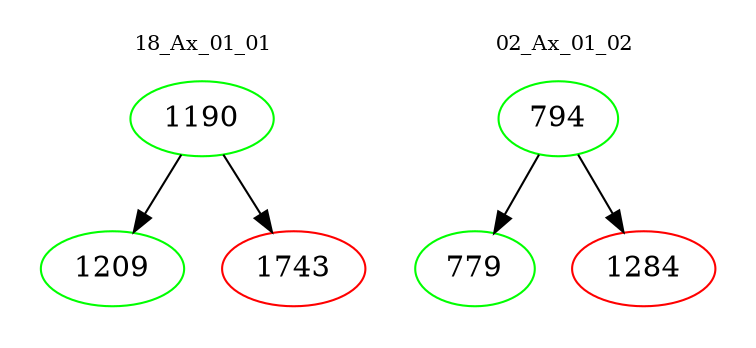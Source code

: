 digraph{
subgraph cluster_0 {
color = white
label = "18_Ax_01_01";
fontsize=10;
T0_1190 [label="1190", color="green"]
T0_1190 -> T0_1209 [color="black"]
T0_1209 [label="1209", color="green"]
T0_1190 -> T0_1743 [color="black"]
T0_1743 [label="1743", color="red"]
}
subgraph cluster_1 {
color = white
label = "02_Ax_01_02";
fontsize=10;
T1_794 [label="794", color="green"]
T1_794 -> T1_779 [color="black"]
T1_779 [label="779", color="green"]
T1_794 -> T1_1284 [color="black"]
T1_1284 [label="1284", color="red"]
}
}
